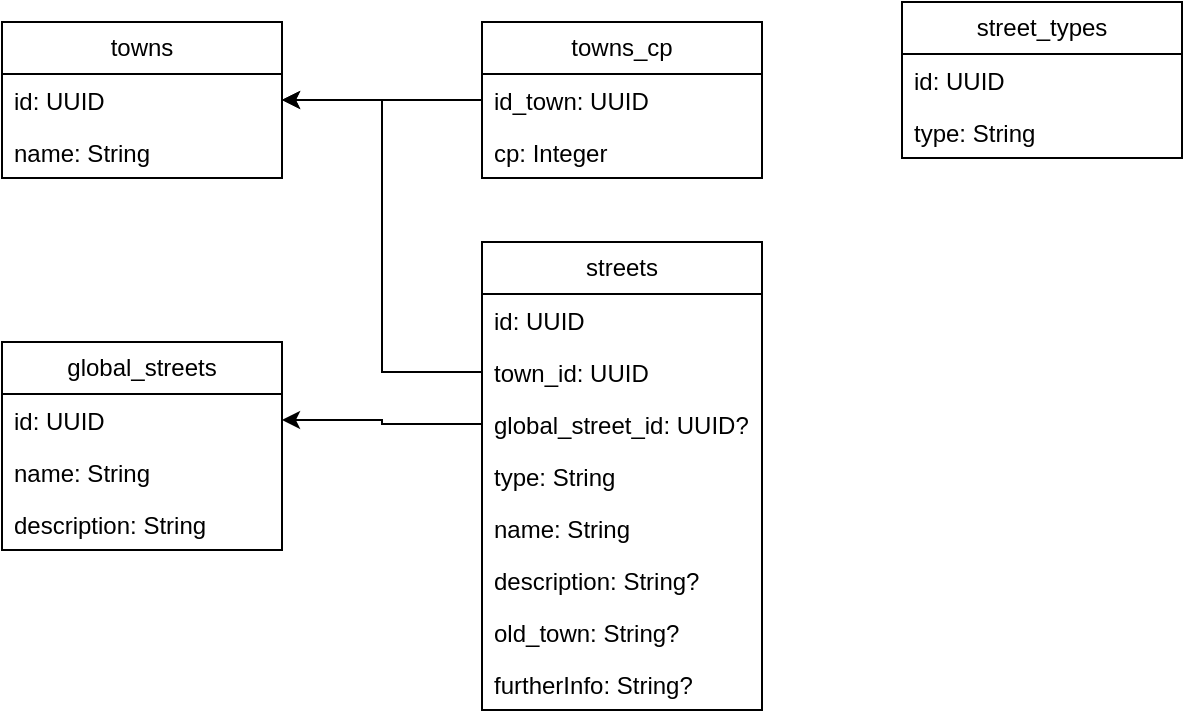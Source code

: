 <mxfile version="23.1.2" type="github">
  <diagram name="Page-1" id="zCp-pXymarE0-dZme5HH">
    <mxGraphModel dx="988" dy="565" grid="1" gridSize="10" guides="1" tooltips="1" connect="1" arrows="1" fold="1" page="1" pageScale="1" pageWidth="827" pageHeight="1169" math="0" shadow="0">
      <root>
        <mxCell id="0" />
        <mxCell id="1" parent="0" />
        <mxCell id="WzkcBO4dCBGydv3Yta8a-23" value="towns" style="swimlane;fontStyle=0;childLayout=stackLayout;horizontal=1;startSize=26;fillColor=none;horizontalStack=0;resizeParent=1;resizeParentMax=0;resizeLast=0;collapsible=1;marginBottom=0;whiteSpace=wrap;html=1;" parent="1" vertex="1">
          <mxGeometry x="20" y="70" width="140" height="78" as="geometry">
            <mxRectangle x="90" y="100" width="70" height="30" as="alternateBounds" />
          </mxGeometry>
        </mxCell>
        <mxCell id="WzkcBO4dCBGydv3Yta8a-24" value="id: UUID" style="text;strokeColor=none;fillColor=none;align=left;verticalAlign=top;spacingLeft=4;spacingRight=4;overflow=hidden;rotatable=0;points=[[0,0.5],[1,0.5]];portConstraint=eastwest;whiteSpace=wrap;html=1;" parent="WzkcBO4dCBGydv3Yta8a-23" vertex="1">
          <mxGeometry y="26" width="140" height="26" as="geometry" />
        </mxCell>
        <mxCell id="WzkcBO4dCBGydv3Yta8a-25" value="name: String" style="text;strokeColor=none;fillColor=none;align=left;verticalAlign=top;spacingLeft=4;spacingRight=4;overflow=hidden;rotatable=0;points=[[0,0.5],[1,0.5]];portConstraint=eastwest;whiteSpace=wrap;html=1;" parent="WzkcBO4dCBGydv3Yta8a-23" vertex="1">
          <mxGeometry y="52" width="140" height="26" as="geometry" />
        </mxCell>
        <mxCell id="WzkcBO4dCBGydv3Yta8a-30" value="" style="edgeStyle=orthogonalEdgeStyle;rounded=0;orthogonalLoop=1;jettySize=auto;html=1;entryX=1;entryY=0.5;entryDx=0;entryDy=0;" parent="1" source="WzkcBO4dCBGydv3Yta8a-27" target="WzkcBO4dCBGydv3Yta8a-24" edge="1">
          <mxGeometry relative="1" as="geometry">
            <mxPoint x="200" y="100" as="targetPoint" />
          </mxGeometry>
        </mxCell>
        <mxCell id="WzkcBO4dCBGydv3Yta8a-27" value="towns_cp" style="swimlane;fontStyle=0;childLayout=stackLayout;horizontal=1;startSize=26;fillColor=none;horizontalStack=0;resizeParent=1;resizeParentMax=0;resizeLast=0;collapsible=1;marginBottom=0;whiteSpace=wrap;html=1;" parent="1" vertex="1">
          <mxGeometry x="260" y="70" width="140" height="78" as="geometry">
            <mxRectangle x="90" y="100" width="70" height="30" as="alternateBounds" />
          </mxGeometry>
        </mxCell>
        <mxCell id="WzkcBO4dCBGydv3Yta8a-28" value="id_town: UUID" style="text;strokeColor=none;fillColor=none;align=left;verticalAlign=top;spacingLeft=4;spacingRight=4;overflow=hidden;rotatable=0;points=[[0,0.5],[1,0.5]];portConstraint=eastwest;whiteSpace=wrap;html=1;" parent="WzkcBO4dCBGydv3Yta8a-27" vertex="1">
          <mxGeometry y="26" width="140" height="26" as="geometry" />
        </mxCell>
        <mxCell id="WzkcBO4dCBGydv3Yta8a-29" value="cp: Integer" style="text;strokeColor=none;fillColor=none;align=left;verticalAlign=top;spacingLeft=4;spacingRight=4;overflow=hidden;rotatable=0;points=[[0,0.5],[1,0.5]];portConstraint=eastwest;whiteSpace=wrap;html=1;" parent="WzkcBO4dCBGydv3Yta8a-27" vertex="1">
          <mxGeometry y="52" width="140" height="26" as="geometry" />
        </mxCell>
        <mxCell id="WzkcBO4dCBGydv3Yta8a-31" value="global_streets" style="swimlane;fontStyle=0;childLayout=stackLayout;horizontal=1;startSize=26;fillColor=none;horizontalStack=0;resizeParent=1;resizeParentMax=0;resizeLast=0;collapsible=1;marginBottom=0;whiteSpace=wrap;html=1;" parent="1" vertex="1">
          <mxGeometry x="20" y="230" width="140" height="104" as="geometry" />
        </mxCell>
        <mxCell id="WzkcBO4dCBGydv3Yta8a-32" value="id: UUID" style="text;strokeColor=none;fillColor=none;align=left;verticalAlign=top;spacingLeft=4;spacingRight=4;overflow=hidden;rotatable=0;points=[[0,0.5],[1,0.5]];portConstraint=eastwest;whiteSpace=wrap;html=1;" parent="WzkcBO4dCBGydv3Yta8a-31" vertex="1">
          <mxGeometry y="26" width="140" height="26" as="geometry" />
        </mxCell>
        <mxCell id="WzkcBO4dCBGydv3Yta8a-33" value="name: String" style="text;strokeColor=none;fillColor=none;align=left;verticalAlign=top;spacingLeft=4;spacingRight=4;overflow=hidden;rotatable=0;points=[[0,0.5],[1,0.5]];portConstraint=eastwest;whiteSpace=wrap;html=1;" parent="WzkcBO4dCBGydv3Yta8a-31" vertex="1">
          <mxGeometry y="52" width="140" height="26" as="geometry" />
        </mxCell>
        <mxCell id="WzkcBO4dCBGydv3Yta8a-34" value="description: String" style="text;strokeColor=none;fillColor=none;align=left;verticalAlign=top;spacingLeft=4;spacingRight=4;overflow=hidden;rotatable=0;points=[[0,0.5],[1,0.5]];portConstraint=eastwest;whiteSpace=wrap;html=1;" parent="WzkcBO4dCBGydv3Yta8a-31" vertex="1">
          <mxGeometry y="78" width="140" height="26" as="geometry" />
        </mxCell>
        <mxCell id="WzkcBO4dCBGydv3Yta8a-35" value="streets" style="swimlane;fontStyle=0;childLayout=stackLayout;horizontal=1;startSize=26;fillColor=none;horizontalStack=0;resizeParent=1;resizeParentMax=0;resizeLast=0;collapsible=1;marginBottom=0;whiteSpace=wrap;html=1;" parent="1" vertex="1">
          <mxGeometry x="260" y="180" width="140" height="234" as="geometry" />
        </mxCell>
        <mxCell id="WzkcBO4dCBGydv3Yta8a-36" value="id: UUID" style="text;strokeColor=none;fillColor=none;align=left;verticalAlign=top;spacingLeft=4;spacingRight=4;overflow=hidden;rotatable=0;points=[[0,0.5],[1,0.5]];portConstraint=eastwest;whiteSpace=wrap;html=1;" parent="WzkcBO4dCBGydv3Yta8a-35" vertex="1">
          <mxGeometry y="26" width="140" height="26" as="geometry" />
        </mxCell>
        <mxCell id="WzkcBO4dCBGydv3Yta8a-37" value="town_id: UUID&lt;span style=&quot;white-space: pre;&quot;&gt;&#x9;&lt;/span&gt;" style="text;strokeColor=none;fillColor=none;align=left;verticalAlign=top;spacingLeft=4;spacingRight=4;overflow=hidden;rotatable=0;points=[[0,0.5],[1,0.5]];portConstraint=eastwest;whiteSpace=wrap;html=1;" parent="WzkcBO4dCBGydv3Yta8a-35" vertex="1">
          <mxGeometry y="52" width="140" height="26" as="geometry" />
        </mxCell>
        <mxCell id="WzkcBO4dCBGydv3Yta8a-38" value="global_street_id: UUID?" style="text;strokeColor=none;fillColor=none;align=left;verticalAlign=top;spacingLeft=4;spacingRight=4;overflow=hidden;rotatable=0;points=[[0,0.5],[1,0.5]];portConstraint=eastwest;whiteSpace=wrap;html=1;" parent="WzkcBO4dCBGydv3Yta8a-35" vertex="1">
          <mxGeometry y="78" width="140" height="26" as="geometry" />
        </mxCell>
        <mxCell id="WzkcBO4dCBGydv3Yta8a-40" value="type: String" style="text;strokeColor=none;fillColor=none;align=left;verticalAlign=top;spacingLeft=4;spacingRight=4;overflow=hidden;rotatable=0;points=[[0,0.5],[1,0.5]];portConstraint=eastwest;whiteSpace=wrap;html=1;" parent="WzkcBO4dCBGydv3Yta8a-35" vertex="1">
          <mxGeometry y="104" width="140" height="26" as="geometry" />
        </mxCell>
        <mxCell id="WzkcBO4dCBGydv3Yta8a-41" value="name: String" style="text;strokeColor=none;fillColor=none;align=left;verticalAlign=top;spacingLeft=4;spacingRight=4;overflow=hidden;rotatable=0;points=[[0,0.5],[1,0.5]];portConstraint=eastwest;whiteSpace=wrap;html=1;" parent="WzkcBO4dCBGydv3Yta8a-35" vertex="1">
          <mxGeometry y="130" width="140" height="26" as="geometry" />
        </mxCell>
        <mxCell id="WzkcBO4dCBGydv3Yta8a-42" value="description: String?" style="text;strokeColor=none;fillColor=none;align=left;verticalAlign=top;spacingLeft=4;spacingRight=4;overflow=hidden;rotatable=0;points=[[0,0.5],[1,0.5]];portConstraint=eastwest;whiteSpace=wrap;html=1;" parent="WzkcBO4dCBGydv3Yta8a-35" vertex="1">
          <mxGeometry y="156" width="140" height="26" as="geometry" />
        </mxCell>
        <mxCell id="WzkcBO4dCBGydv3Yta8a-43" value="old_town: String?" style="text;strokeColor=none;fillColor=none;align=left;verticalAlign=top;spacingLeft=4;spacingRight=4;overflow=hidden;rotatable=0;points=[[0,0.5],[1,0.5]];portConstraint=eastwest;whiteSpace=wrap;html=1;" parent="WzkcBO4dCBGydv3Yta8a-35" vertex="1">
          <mxGeometry y="182" width="140" height="26" as="geometry" />
        </mxCell>
        <mxCell id="WzkcBO4dCBGydv3Yta8a-44" value="furtherInfo: String?" style="text;strokeColor=none;fillColor=none;align=left;verticalAlign=top;spacingLeft=4;spacingRight=4;overflow=hidden;rotatable=0;points=[[0,0.5],[1,0.5]];portConstraint=eastwest;whiteSpace=wrap;html=1;" parent="WzkcBO4dCBGydv3Yta8a-35" vertex="1">
          <mxGeometry y="208" width="140" height="26" as="geometry" />
        </mxCell>
        <mxCell id="WzkcBO4dCBGydv3Yta8a-47" style="edgeStyle=orthogonalEdgeStyle;rounded=0;orthogonalLoop=1;jettySize=auto;html=1;exitX=0;exitY=0.5;exitDx=0;exitDy=0;entryX=1;entryY=0.5;entryDx=0;entryDy=0;" parent="1" source="WzkcBO4dCBGydv3Yta8a-37" target="WzkcBO4dCBGydv3Yta8a-24" edge="1">
          <mxGeometry relative="1" as="geometry" />
        </mxCell>
        <mxCell id="WzkcBO4dCBGydv3Yta8a-49" style="edgeStyle=orthogonalEdgeStyle;rounded=0;orthogonalLoop=1;jettySize=auto;html=1;exitX=0;exitY=0.5;exitDx=0;exitDy=0;entryX=1;entryY=0.5;entryDx=0;entryDy=0;" parent="1" source="WzkcBO4dCBGydv3Yta8a-38" target="WzkcBO4dCBGydv3Yta8a-32" edge="1">
          <mxGeometry relative="1" as="geometry" />
        </mxCell>
        <mxCell id="WzkcBO4dCBGydv3Yta8a-50" value="street_types" style="swimlane;fontStyle=0;childLayout=stackLayout;horizontal=1;startSize=26;fillColor=none;horizontalStack=0;resizeParent=1;resizeParentMax=0;resizeLast=0;collapsible=1;marginBottom=0;whiteSpace=wrap;html=1;" parent="1" vertex="1">
          <mxGeometry x="470" y="60" width="140" height="78" as="geometry" />
        </mxCell>
        <mxCell id="WzkcBO4dCBGydv3Yta8a-51" value="id: UUID" style="text;strokeColor=none;fillColor=none;align=left;verticalAlign=top;spacingLeft=4;spacingRight=4;overflow=hidden;rotatable=0;points=[[0,0.5],[1,0.5]];portConstraint=eastwest;whiteSpace=wrap;html=1;" parent="WzkcBO4dCBGydv3Yta8a-50" vertex="1">
          <mxGeometry y="26" width="140" height="26" as="geometry" />
        </mxCell>
        <mxCell id="WzkcBO4dCBGydv3Yta8a-52" value="type: String" style="text;strokeColor=none;fillColor=none;align=left;verticalAlign=top;spacingLeft=4;spacingRight=4;overflow=hidden;rotatable=0;points=[[0,0.5],[1,0.5]];portConstraint=eastwest;whiteSpace=wrap;html=1;" parent="WzkcBO4dCBGydv3Yta8a-50" vertex="1">
          <mxGeometry y="52" width="140" height="26" as="geometry" />
        </mxCell>
      </root>
    </mxGraphModel>
  </diagram>
</mxfile>
